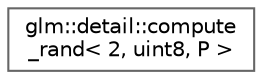 digraph "Graphical Class Hierarchy"
{
 // LATEX_PDF_SIZE
  bgcolor="transparent";
  edge [fontname=Helvetica,fontsize=10,labelfontname=Helvetica,labelfontsize=10];
  node [fontname=Helvetica,fontsize=10,shape=box,height=0.2,width=0.4];
  rankdir="LR";
  Node0 [id="Node000000",label="glm::detail::compute\l_rand\< 2, uint8, P \>",height=0.2,width=0.4,color="grey40", fillcolor="white", style="filled",URL="$structglm_1_1detail_1_1compute__rand_3_012_00_01uint8_00_01_p_01_4.html",tooltip=" "];
}
